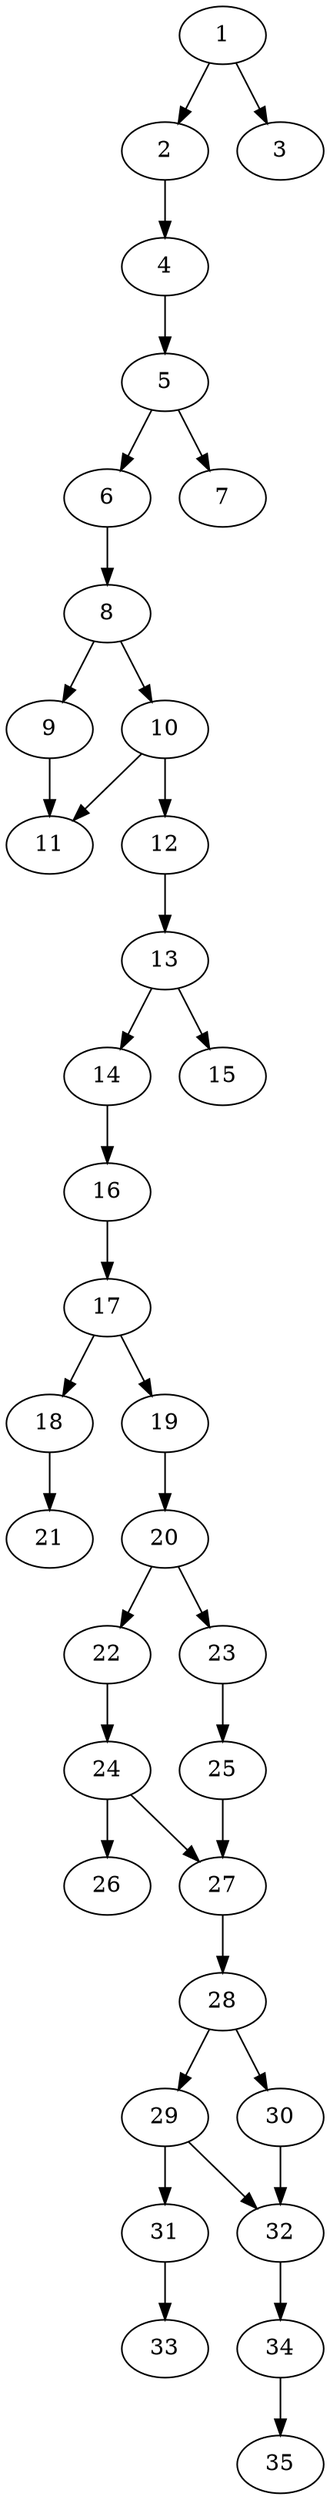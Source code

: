// DAG automatically generated by daggen at Thu Oct  3 14:05:36 2019
// ./daggen --dot -n 35 --ccr 0.3 --fat 0.3 --regular 0.5 --density 0.6 --mindata 5242880 --maxdata 52428800 
digraph G {
  1 [size="109465600", alpha="0.11", expect_size="32839680"] 
  1 -> 2 [size ="32839680"]
  1 -> 3 [size ="32839680"]
  2 [size="168137387", alpha="0.04", expect_size="50441216"] 
  2 -> 4 [size ="50441216"]
  3 [size="30952107", alpha="0.19", expect_size="9285632"] 
  4 [size="97512107", alpha="0.07", expect_size="29253632"] 
  4 -> 5 [size ="29253632"]
  5 [size="171956907", alpha="0.08", expect_size="51587072"] 
  5 -> 6 [size ="51587072"]
  5 -> 7 [size ="51587072"]
  6 [size="158218240", alpha="0.10", expect_size="47465472"] 
  6 -> 8 [size ="47465472"]
  7 [size="91067733", alpha="0.16", expect_size="27320320"] 
  8 [size="54814720", alpha="0.15", expect_size="16444416"] 
  8 -> 9 [size ="16444416"]
  8 -> 10 [size ="16444416"]
  9 [size="151599787", alpha="0.05", expect_size="45479936"] 
  9 -> 11 [size ="45479936"]
  10 [size="128385707", alpha="0.15", expect_size="38515712"] 
  10 -> 11 [size ="38515712"]
  10 -> 12 [size ="38515712"]
  11 [size="123299840", alpha="0.06", expect_size="36989952"] 
  12 [size="55797760", alpha="0.14", expect_size="16739328"] 
  12 -> 13 [size ="16739328"]
  13 [size="85483520", alpha="0.07", expect_size="25645056"] 
  13 -> 14 [size ="25645056"]
  13 -> 15 [size ="25645056"]
  14 [size="75673600", alpha="0.15", expect_size="22702080"] 
  14 -> 16 [size ="22702080"]
  15 [size="127559680", alpha="0.15", expect_size="38267904"] 
  16 [size="31767893", alpha="0.05", expect_size="9530368"] 
  16 -> 17 [size ="9530368"]
  17 [size="108366507", alpha="0.04", expect_size="32509952"] 
  17 -> 18 [size ="32509952"]
  17 -> 19 [size ="32509952"]
  18 [size="80346453", alpha="0.14", expect_size="24103936"] 
  18 -> 21 [size ="24103936"]
  19 [size="37857280", alpha="0.18", expect_size="11357184"] 
  19 -> 20 [size ="11357184"]
  20 [size="73335467", alpha="0.20", expect_size="22000640"] 
  20 -> 22 [size ="22000640"]
  20 -> 23 [size ="22000640"]
  21 [size="36734293", alpha="0.14", expect_size="11020288"] 
  22 [size="87480320", alpha="0.07", expect_size="26244096"] 
  22 -> 24 [size ="26244096"]
  23 [size="36942507", alpha="0.02", expect_size="11082752"] 
  23 -> 25 [size ="11082752"]
  24 [size="93607253", alpha="0.07", expect_size="28082176"] 
  24 -> 26 [size ="28082176"]
  24 -> 27 [size ="28082176"]
  25 [size="57733120", alpha="0.11", expect_size="17319936"] 
  25 -> 27 [size ="17319936"]
  26 [size="173967360", alpha="0.14", expect_size="52190208"] 
  27 [size="53514240", alpha="0.06", expect_size="16054272"] 
  27 -> 28 [size ="16054272"]
  28 [size="82681173", alpha="0.02", expect_size="24804352"] 
  28 -> 29 [size ="24804352"]
  28 -> 30 [size ="24804352"]
  29 [size="35997013", alpha="0.16", expect_size="10799104"] 
  29 -> 31 [size ="10799104"]
  29 -> 32 [size ="10799104"]
  30 [size="17879040", alpha="0.04", expect_size="5363712"] 
  30 -> 32 [size ="5363712"]
  31 [size="174646613", alpha="0.05", expect_size="52393984"] 
  31 -> 33 [size ="52393984"]
  32 [size="126426453", alpha="0.11", expect_size="37927936"] 
  32 -> 34 [size ="37927936"]
  33 [size="23883093", alpha="0.06", expect_size="7164928"] 
  34 [size="37785600", alpha="0.08", expect_size="11335680"] 
  34 -> 35 [size ="11335680"]
  35 [size="90876587", alpha="0.04", expect_size="27262976"] 
}
